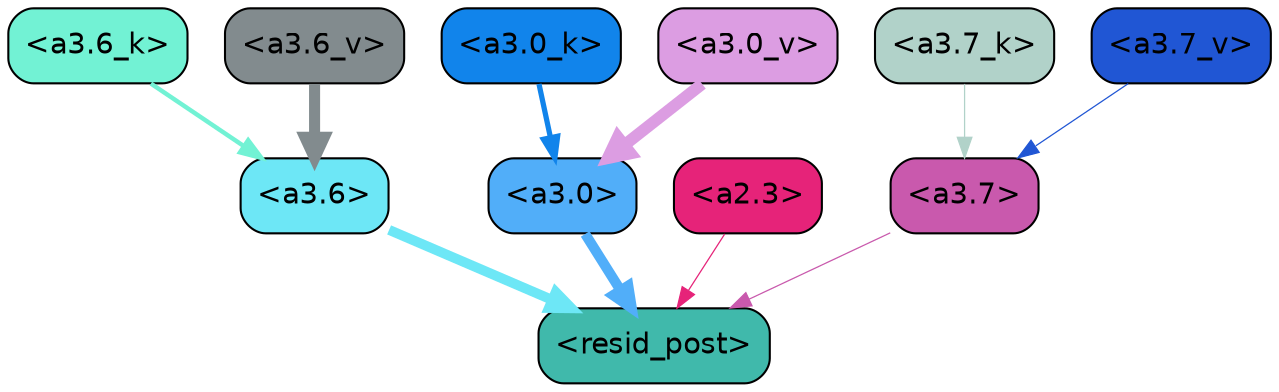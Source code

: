 strict digraph "" {
	graph [bgcolor=transparent,
		layout=dot,
		overlap=false,
		splines=true
	];
	"<a3.7>"	[color=black,
		fillcolor="#c959ad",
		fontname=Helvetica,
		shape=box,
		style="filled, rounded"];
	"<resid_post>"	[color=black,
		fillcolor="#40b9ab",
		fontname=Helvetica,
		shape=box,
		style="filled, rounded"];
	"<a3.7>" -> "<resid_post>"	[color="#c959ad",
		penwidth=0.6];
	"<a3.6>"	[color=black,
		fillcolor="#6de7f6",
		fontname=Helvetica,
		shape=box,
		style="filled, rounded"];
	"<a3.6>" -> "<resid_post>"	[color="#6de7f6",
		penwidth=4.746312499046326];
	"<a3.0>"	[color=black,
		fillcolor="#51aef9",
		fontname=Helvetica,
		shape=box,
		style="filled, rounded"];
	"<a3.0>" -> "<resid_post>"	[color="#51aef9",
		penwidth=4.896343111991882];
	"<a2.3>"	[color=black,
		fillcolor="#e62379",
		fontname=Helvetica,
		shape=box,
		style="filled, rounded"];
	"<a2.3>" -> "<resid_post>"	[color="#e62379",
		penwidth=0.6];
	"<a3.7_k>"	[color=black,
		fillcolor="#b1d2c9",
		fontname=Helvetica,
		shape=box,
		style="filled, rounded"];
	"<a3.7_k>" -> "<a3.7>"	[color="#b1d2c9",
		penwidth=0.6];
	"<a3.6_k>"	[color=black,
		fillcolor="#72f2d4",
		fontname=Helvetica,
		shape=box,
		style="filled, rounded"];
	"<a3.6_k>" -> "<a3.6>"	[color="#72f2d4",
		penwidth=2.13908451795578];
	"<a3.0_k>"	[color=black,
		fillcolor="#1184eb",
		fontname=Helvetica,
		shape=box,
		style="filled, rounded"];
	"<a3.0_k>" -> "<a3.0>"	[color="#1184eb",
		penwidth=2.520303964614868];
	"<a3.7_v>"	[color=black,
		fillcolor="#2056d4",
		fontname=Helvetica,
		shape=box,
		style="filled, rounded"];
	"<a3.7_v>" -> "<a3.7>"	[color="#2056d4",
		penwidth=0.6];
	"<a3.6_v>"	[color=black,
		fillcolor="#828b8e",
		fontname=Helvetica,
		shape=box,
		style="filled, rounded"];
	"<a3.6_v>" -> "<a3.6>"	[color="#828b8e",
		penwidth=5.297133803367615];
	"<a3.0_v>"	[color=black,
		fillcolor="#dc9de2",
		fontname=Helvetica,
		shape=box,
		style="filled, rounded"];
	"<a3.0_v>" -> "<a3.0>"	[color="#dc9de2",
		penwidth=5.680712580680847];
}
